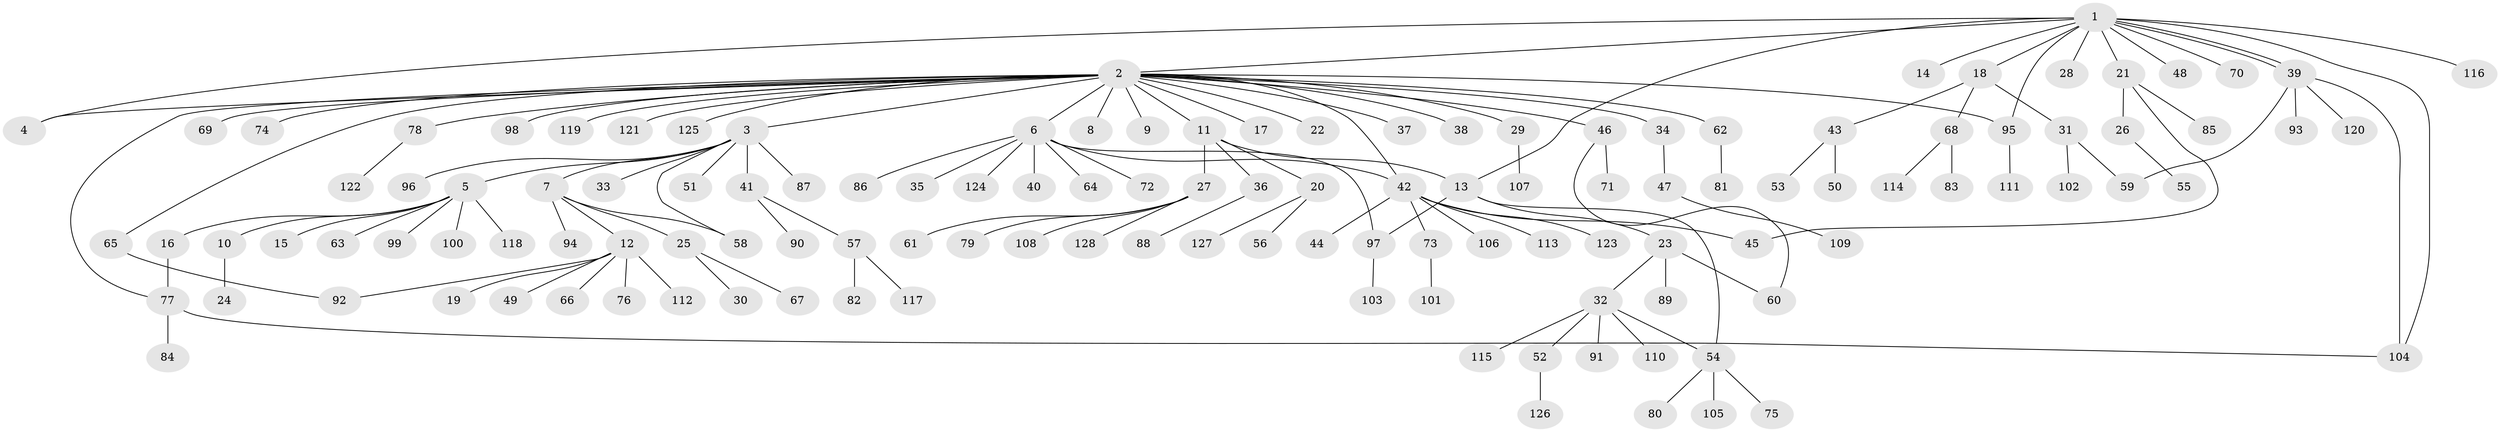 // Generated by graph-tools (version 1.1) at 2025/35/03/09/25 02:35:48]
// undirected, 128 vertices, 142 edges
graph export_dot {
graph [start="1"]
  node [color=gray90,style=filled];
  1;
  2;
  3;
  4;
  5;
  6;
  7;
  8;
  9;
  10;
  11;
  12;
  13;
  14;
  15;
  16;
  17;
  18;
  19;
  20;
  21;
  22;
  23;
  24;
  25;
  26;
  27;
  28;
  29;
  30;
  31;
  32;
  33;
  34;
  35;
  36;
  37;
  38;
  39;
  40;
  41;
  42;
  43;
  44;
  45;
  46;
  47;
  48;
  49;
  50;
  51;
  52;
  53;
  54;
  55;
  56;
  57;
  58;
  59;
  60;
  61;
  62;
  63;
  64;
  65;
  66;
  67;
  68;
  69;
  70;
  71;
  72;
  73;
  74;
  75;
  76;
  77;
  78;
  79;
  80;
  81;
  82;
  83;
  84;
  85;
  86;
  87;
  88;
  89;
  90;
  91;
  92;
  93;
  94;
  95;
  96;
  97;
  98;
  99;
  100;
  101;
  102;
  103;
  104;
  105;
  106;
  107;
  108;
  109;
  110;
  111;
  112;
  113;
  114;
  115;
  116;
  117;
  118;
  119;
  120;
  121;
  122;
  123;
  124;
  125;
  126;
  127;
  128;
  1 -- 2;
  1 -- 4;
  1 -- 13;
  1 -- 14;
  1 -- 18;
  1 -- 21;
  1 -- 28;
  1 -- 39;
  1 -- 39;
  1 -- 48;
  1 -- 70;
  1 -- 95;
  1 -- 104;
  1 -- 116;
  2 -- 3;
  2 -- 4;
  2 -- 6;
  2 -- 8;
  2 -- 9;
  2 -- 11;
  2 -- 17;
  2 -- 22;
  2 -- 29;
  2 -- 34;
  2 -- 37;
  2 -- 38;
  2 -- 42;
  2 -- 46;
  2 -- 62;
  2 -- 65;
  2 -- 69;
  2 -- 74;
  2 -- 77;
  2 -- 78;
  2 -- 95;
  2 -- 98;
  2 -- 119;
  2 -- 121;
  2 -- 125;
  3 -- 5;
  3 -- 7;
  3 -- 33;
  3 -- 41;
  3 -- 51;
  3 -- 58;
  3 -- 87;
  3 -- 96;
  5 -- 10;
  5 -- 15;
  5 -- 16;
  5 -- 63;
  5 -- 99;
  5 -- 100;
  5 -- 118;
  6 -- 35;
  6 -- 40;
  6 -- 42;
  6 -- 64;
  6 -- 72;
  6 -- 86;
  6 -- 97;
  6 -- 124;
  7 -- 12;
  7 -- 25;
  7 -- 58;
  7 -- 94;
  10 -- 24;
  11 -- 13;
  11 -- 20;
  11 -- 27;
  11 -- 36;
  12 -- 19;
  12 -- 49;
  12 -- 66;
  12 -- 76;
  12 -- 92;
  12 -- 112;
  13 -- 23;
  13 -- 54;
  13 -- 97;
  16 -- 77;
  18 -- 31;
  18 -- 43;
  18 -- 68;
  20 -- 56;
  20 -- 127;
  21 -- 26;
  21 -- 45;
  21 -- 85;
  23 -- 32;
  23 -- 60;
  23 -- 89;
  25 -- 30;
  25 -- 67;
  26 -- 55;
  27 -- 61;
  27 -- 79;
  27 -- 108;
  27 -- 128;
  29 -- 107;
  31 -- 59;
  31 -- 102;
  32 -- 52;
  32 -- 54;
  32 -- 91;
  32 -- 110;
  32 -- 115;
  34 -- 47;
  36 -- 88;
  39 -- 59;
  39 -- 93;
  39 -- 104;
  39 -- 120;
  41 -- 57;
  41 -- 90;
  42 -- 44;
  42 -- 45;
  42 -- 73;
  42 -- 106;
  42 -- 113;
  42 -- 123;
  43 -- 50;
  43 -- 53;
  46 -- 60;
  46 -- 71;
  47 -- 109;
  52 -- 126;
  54 -- 75;
  54 -- 80;
  54 -- 105;
  57 -- 82;
  57 -- 117;
  62 -- 81;
  65 -- 92;
  68 -- 83;
  68 -- 114;
  73 -- 101;
  77 -- 84;
  77 -- 104;
  78 -- 122;
  95 -- 111;
  97 -- 103;
}
